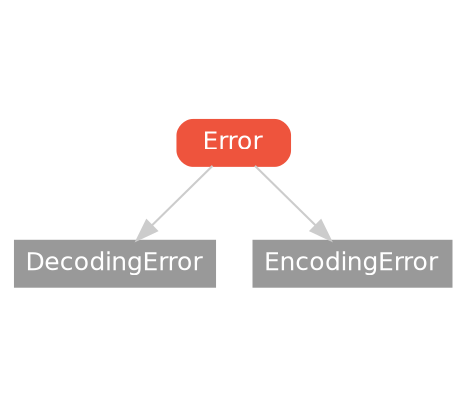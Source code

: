 strict digraph "Error - Type Hierarchy - SwiftDoc.org" {
    pad="0.1,0.8"
    node [shape=box, style="filled,rounded", color="#999999", fillcolor="#999999", fontcolor=white, fontname=Helvetica, fontnames="Helvetica,sansserif", fontsize=12, margin="0.07,0.05", height="0.3"]
    edge [color="#cccccc"]
    "DecodingError" [URL="/type/DecodingError/hierarchy/", style=filled]
    "EncodingError" [URL="/type/EncodingError/hierarchy/", style=filled]
    "Error" [URL="/protocol/Error/", style="filled,rounded", fillcolor="#ee543d", color="#ee543d"]    "Error" -> "DecodingError"
    "Error" -> "EncodingError"
    subgraph Types {
        rank = max; "DecodingError"; "EncodingError";
    }
}